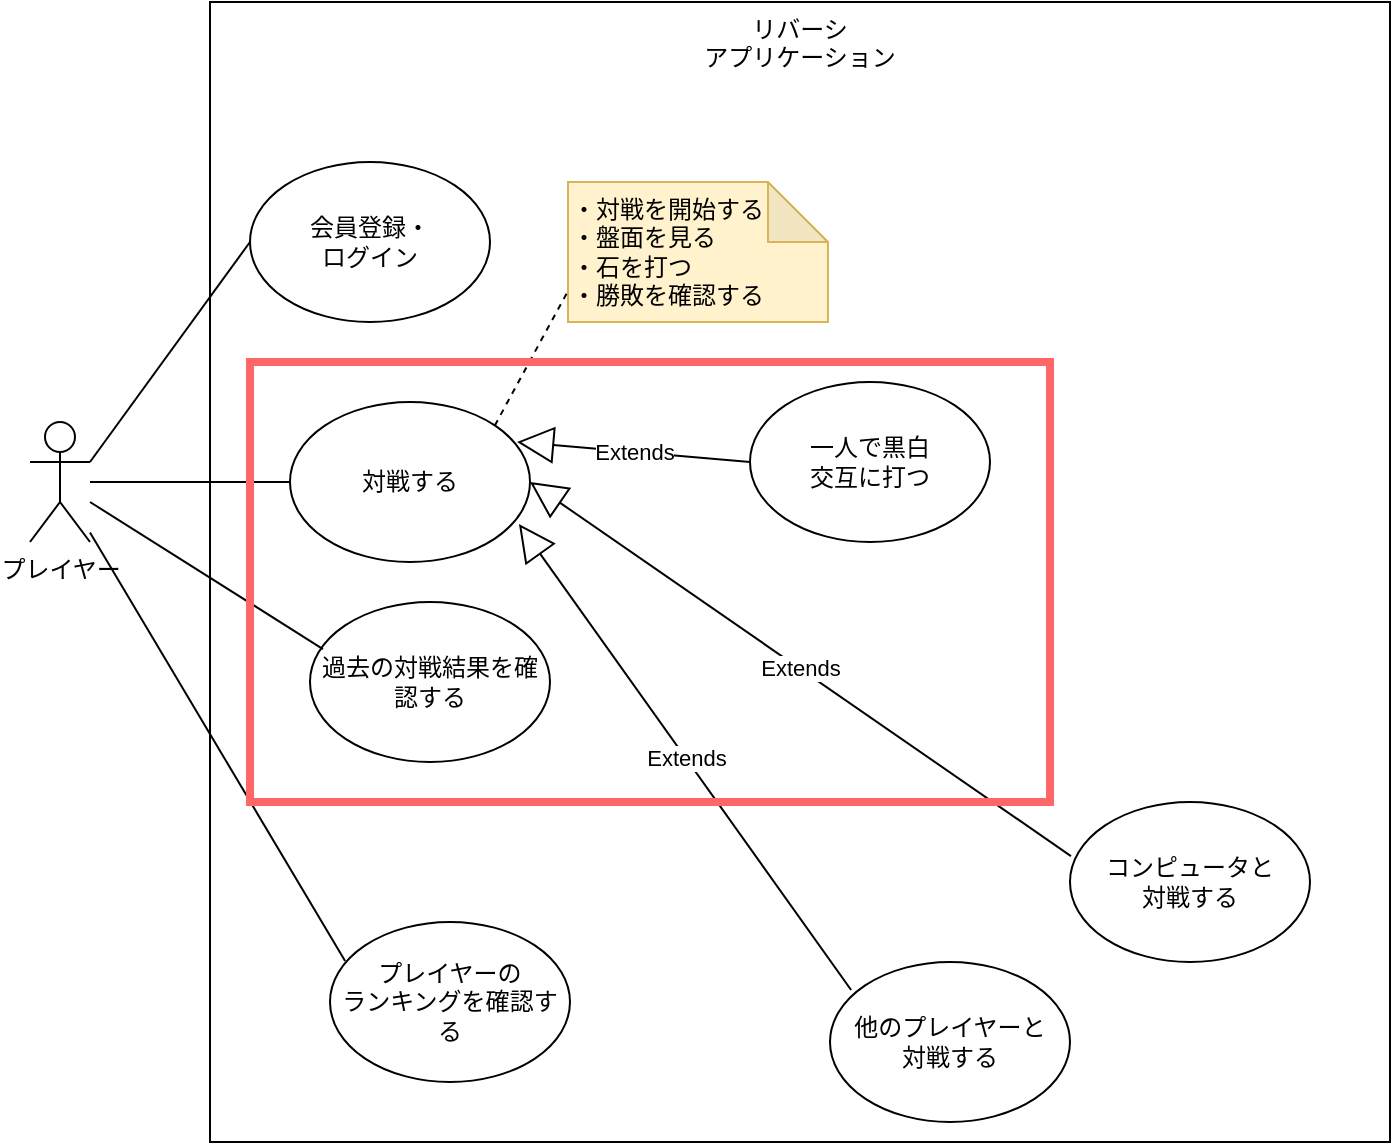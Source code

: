 <mxfile>
    <diagram id="0g4n3JnUlURMudxVmAS6" name="ページ1">
        <mxGraphModel dx="1156" dy="848" grid="1" gridSize="10" guides="1" tooltips="1" connect="1" arrows="1" fold="1" page="1" pageScale="1" pageWidth="827" pageHeight="1169" math="0" shadow="0">
            <root>
                <mxCell id="0"/>
                <mxCell id="1" parent="0"/>
                <mxCell id="2" value="リバーシ&lt;br&gt;アプリケーション" style="rounded=0;whiteSpace=wrap;html=1;fillColor=none;verticalAlign=top;" parent="1" vertex="1">
                    <mxGeometry x="170" y="320" width="590" height="570" as="geometry"/>
                </mxCell>
                <mxCell id="3" value="プレイヤー" style="shape=umlActor;verticalLabelPosition=bottom;verticalAlign=top;html=1;outlineConnect=0;fillColor=none;" parent="1" vertex="1">
                    <mxGeometry x="80" y="530" width="30" height="60" as="geometry"/>
                </mxCell>
                <mxCell id="5" value="対戦する" style="ellipse;whiteSpace=wrap;html=1;fillColor=default;" parent="1" vertex="1">
                    <mxGeometry x="210" y="520" width="120" height="80" as="geometry"/>
                </mxCell>
                <mxCell id="7" value="" style="endArrow=none;html=1;edgeStyle=orthogonalEdgeStyle;entryX=0;entryY=0.5;entryDx=0;entryDy=0;" parent="1" source="3" target="5" edge="1">
                    <mxGeometry relative="1" as="geometry">
                        <mxPoint x="120" y="559.5" as="sourcePoint"/>
                        <mxPoint x="210" y="560" as="targetPoint"/>
                        <Array as="points"/>
                    </mxGeometry>
                </mxCell>
                <mxCell id="11" value="・対戦を開始する&lt;br&gt;・盤面を見る&lt;br&gt;・石を打つ&lt;br&gt;&lt;div&gt;&lt;span&gt;・勝敗を確認する&lt;/span&gt;&lt;/div&gt;" style="shape=note;whiteSpace=wrap;html=1;backgroundOutline=1;darkOpacity=0.05;fillColor=#fff2cc;strokeColor=#d6b656;align=left;" parent="1" vertex="1">
                    <mxGeometry x="349" y="410" width="130" height="70" as="geometry"/>
                </mxCell>
                <mxCell id="12" value="" style="endArrow=none;dashed=1;html=1;exitX=1;exitY=0;exitDx=0;exitDy=0;entryX=0;entryY=0.778;entryDx=0;entryDy=0;entryPerimeter=0;" parent="1" source="5" target="11" edge="1">
                    <mxGeometry width="50" height="50" relative="1" as="geometry">
                        <mxPoint x="410" y="590" as="sourcePoint"/>
                        <mxPoint x="460" y="540" as="targetPoint"/>
                    </mxGeometry>
                </mxCell>
                <mxCell id="13" value="会員登録・&lt;br&gt;ログイン" style="ellipse;whiteSpace=wrap;html=1;fillColor=default;" parent="1" vertex="1">
                    <mxGeometry x="190" y="400" width="120" height="80" as="geometry"/>
                </mxCell>
                <mxCell id="14" value="過去の対戦結果を確認する" style="ellipse;whiteSpace=wrap;html=1;fillColor=default;" parent="1" vertex="1">
                    <mxGeometry x="220" y="620" width="120" height="80" as="geometry"/>
                </mxCell>
                <mxCell id="15" value="" style="endArrow=none;html=1;entryX=0.054;entryY=0.294;entryDx=0;entryDy=0;entryPerimeter=0;" parent="1" target="14" edge="1">
                    <mxGeometry relative="1" as="geometry">
                        <mxPoint x="110" y="570" as="sourcePoint"/>
                        <mxPoint x="220" y="570" as="targetPoint"/>
                    </mxGeometry>
                </mxCell>
                <mxCell id="16" value="" style="endArrow=none;html=1;exitX=0;exitY=0.5;exitDx=0;exitDy=0;" parent="1" source="13" edge="1">
                    <mxGeometry relative="1" as="geometry">
                        <mxPoint x="120" y="580" as="sourcePoint"/>
                        <mxPoint x="110" y="550" as="targetPoint"/>
                    </mxGeometry>
                </mxCell>
                <mxCell id="17" value="一人で黒白&lt;br&gt;交互に打つ" style="ellipse;whiteSpace=wrap;html=1;fillColor=default;" parent="1" vertex="1">
                    <mxGeometry x="440" y="510" width="120" height="80" as="geometry"/>
                </mxCell>
                <mxCell id="18" value="コンピュータと&lt;br&gt;対戦する" style="ellipse;whiteSpace=wrap;html=1;fillColor=default;" parent="1" vertex="1">
                    <mxGeometry x="600" y="720" width="120" height="80" as="geometry"/>
                </mxCell>
                <mxCell id="20" value="他のプレイヤーと&lt;br&gt;対戦する" style="ellipse;whiteSpace=wrap;html=1;fillColor=default;" parent="1" vertex="1">
                    <mxGeometry x="480" y="800" width="120" height="80" as="geometry"/>
                </mxCell>
                <mxCell id="21" value="Extends" style="endArrow=block;endSize=16;endFill=0;html=1;entryX=0.946;entryY=0.25;entryDx=0;entryDy=0;entryPerimeter=0;exitX=0;exitY=0.5;exitDx=0;exitDy=0;" parent="1" source="17" target="5" edge="1">
                    <mxGeometry width="160" relative="1" as="geometry">
                        <mxPoint x="330" y="520" as="sourcePoint"/>
                        <mxPoint x="490" y="520" as="targetPoint"/>
                    </mxGeometry>
                </mxCell>
                <mxCell id="23" value="Extends" style="endArrow=block;endSize=16;endFill=0;html=1;exitX=0.004;exitY=0.338;exitDx=0;exitDy=0;exitPerimeter=0;" parent="1" source="18" edge="1">
                    <mxGeometry width="160" relative="1" as="geometry">
                        <mxPoint x="446.48" y="550" as="sourcePoint"/>
                        <mxPoint x="330" y="560" as="targetPoint"/>
                    </mxGeometry>
                </mxCell>
                <mxCell id="24" value="Extends" style="endArrow=block;endSize=16;endFill=0;html=1;exitX=0.088;exitY=0.175;exitDx=0;exitDy=0;entryX=0.954;entryY=0.763;entryDx=0;entryDy=0;entryPerimeter=0;exitPerimeter=0;" parent="1" source="20" target="5" edge="1">
                    <mxGeometry width="160" relative="1" as="geometry">
                        <mxPoint x="430" y="640" as="sourcePoint"/>
                        <mxPoint x="320" y="580" as="targetPoint"/>
                    </mxGeometry>
                </mxCell>
                <mxCell id="25" value="プレイヤーの&lt;br&gt;ランキングを確認する" style="ellipse;whiteSpace=wrap;html=1;fillColor=default;" parent="1" vertex="1">
                    <mxGeometry x="230" y="780" width="120" height="80" as="geometry"/>
                </mxCell>
                <mxCell id="26" value="" style="endArrow=none;html=1;entryX=0.063;entryY=0.244;entryDx=0;entryDy=0;entryPerimeter=0;" parent="1" source="3" target="25" edge="1">
                    <mxGeometry relative="1" as="geometry">
                        <mxPoint x="110" y="590" as="sourcePoint"/>
                        <mxPoint x="210" y="680" as="targetPoint"/>
                    </mxGeometry>
                </mxCell>
                <mxCell id="27" value="" style="rounded=0;whiteSpace=wrap;html=1;fillColor=none;strokeColor=#FF6666;strokeWidth=4;" parent="1" vertex="1">
                    <mxGeometry x="190" y="500" width="400" height="220" as="geometry"/>
                </mxCell>
            </root>
        </mxGraphModel>
    </diagram>
</mxfile>
